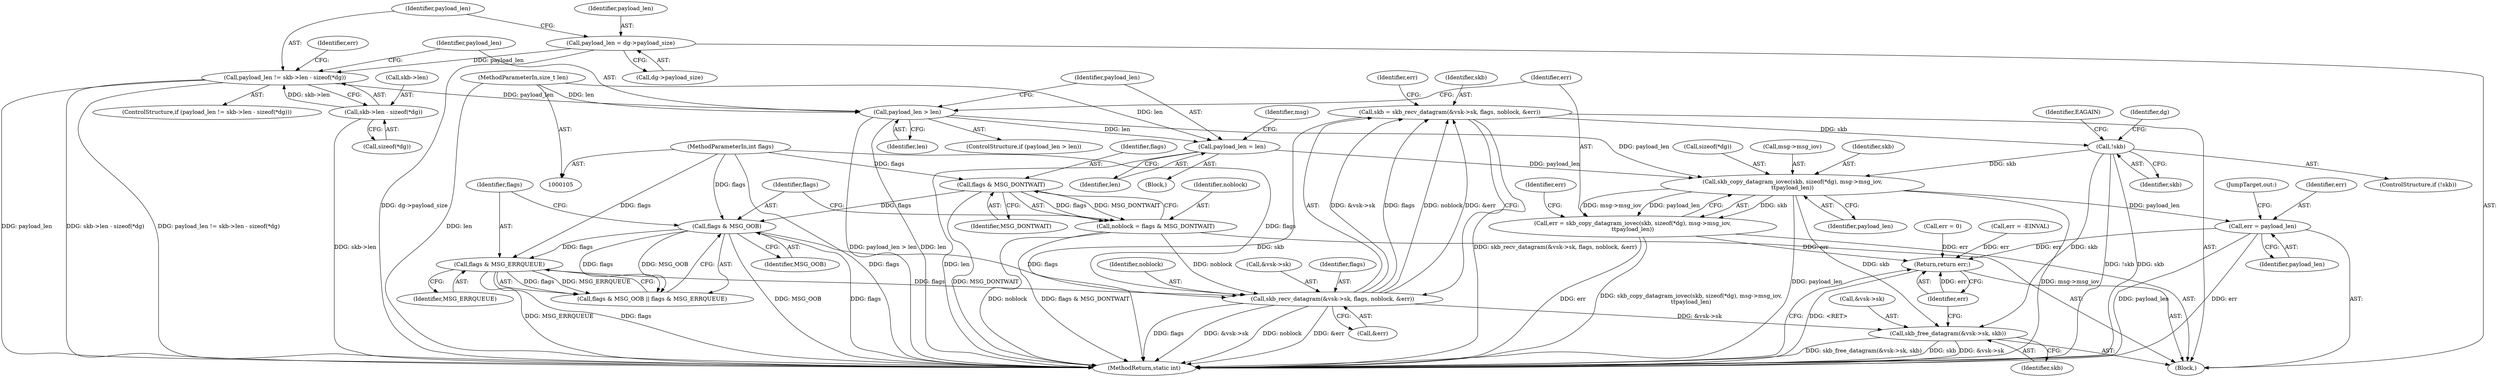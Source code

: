 digraph "0_linux_f3d3342602f8bcbf37d7c46641cb9bca7618eb1c_38@API" {
"1000204" [label="(Call,skb_copy_datagram_iovec(skb, sizeof(*dg), msg->msg_iov,\n\t\tpayload_len))"];
"1000152" [label="(Call,!skb)"];
"1000136" [label="(Call,skb = skb_recv_datagram(&vsk->sk, flags, noblock, &err))"];
"1000138" [label="(Call,skb_recv_datagram(&vsk->sk, flags, noblock, &err))"];
"1000124" [label="(Call,flags & MSG_OOB)"];
"1000119" [label="(Call,flags & MSG_DONTWAIT)"];
"1000110" [label="(MethodParameterIn,int flags)"];
"1000127" [label="(Call,flags & MSG_ERRQUEUE)"];
"1000117" [label="(Call,noblock = flags & MSG_DONTWAIT)"];
"1000194" [label="(Call,payload_len = len)"];
"1000190" [label="(Call,payload_len > len)"];
"1000174" [label="(Call,payload_len != skb->len - sizeof(*dg))"];
"1000168" [label="(Call,payload_len = dg->payload_size)"];
"1000176" [label="(Call,skb->len - sizeof(*dg))"];
"1000109" [label="(MethodParameterIn,size_t len)"];
"1000202" [label="(Call,err = skb_copy_datagram_iovec(skb, sizeof(*dg), msg->msg_iov,\n\t\tpayload_len))"];
"1000258" [label="(Return,return err;)"];
"1000248" [label="(Call,err = payload_len)"];
"1000252" [label="(Call,skb_free_datagram(&vsk->sk, skb))"];
"1000128" [label="(Identifier,flags)"];
"1000175" [label="(Identifier,payload_len)"];
"1000109" [label="(MethodParameterIn,size_t len)"];
"1000250" [label="(Identifier,payload_len)"];
"1000260" [label="(MethodReturn,static int)"];
"1000139" [label="(Call,&vsk->sk)"];
"1000126" [label="(Identifier,MSG_OOB)"];
"1000193" [label="(Block,)"];
"1000177" [label="(Call,skb->len)"];
"1000127" [label="(Call,flags & MSG_ERRQUEUE)"];
"1000136" [label="(Call,skb = skb_recv_datagram(&vsk->sk, flags, noblock, &err))"];
"1000138" [label="(Call,skb_recv_datagram(&vsk->sk, flags, noblock, &err))"];
"1000110" [label="(MethodParameterIn,int flags)"];
"1000196" [label="(Identifier,len)"];
"1000118" [label="(Identifier,noblock)"];
"1000203" [label="(Identifier,err)"];
"1000156" [label="(Identifier,EAGAIN)"];
"1000111" [label="(Block,)"];
"1000137" [label="(Identifier,skb)"];
"1000145" [label="(Call,&err)"];
"1000121" [label="(Identifier,MSG_DONTWAIT)"];
"1000202" [label="(Call,err = skb_copy_datagram_iovec(skb, sizeof(*dg), msg->msg_iov,\n\t\tpayload_len))"];
"1000173" [label="(ControlStructure,if (payload_len != skb->len - sizeof(*dg)))"];
"1000119" [label="(Call,flags & MSG_DONTWAIT)"];
"1000123" [label="(Call,flags & MSG_OOB || flags & MSG_ERRQUEUE)"];
"1000184" [label="(Call,err = -EINVAL)"];
"1000206" [label="(Call,sizeof(*dg))"];
"1000209" [label="(Call,msg->msg_iov)"];
"1000120" [label="(Identifier,flags)"];
"1000191" [label="(Identifier,payload_len)"];
"1000259" [label="(Identifier,err)"];
"1000190" [label="(Call,payload_len > len)"];
"1000257" [label="(Identifier,skb)"];
"1000258" [label="(Return,return err;)"];
"1000251" [label="(JumpTarget,out:)"];
"1000148" [label="(Identifier,err)"];
"1000212" [label="(Identifier,payload_len)"];
"1000117" [label="(Call,noblock = flags & MSG_DONTWAIT)"];
"1000129" [label="(Identifier,MSG_ERRQUEUE)"];
"1000152" [label="(Call,!skb)"];
"1000174" [label="(Call,payload_len != skb->len - sizeof(*dg))"];
"1000153" [label="(Identifier,skb)"];
"1000176" [label="(Call,skb->len - sizeof(*dg))"];
"1000170" [label="(Call,dg->payload_size)"];
"1000253" [label="(Call,&vsk->sk)"];
"1000248" [label="(Call,err = payload_len)"];
"1000189" [label="(ControlStructure,if (payload_len > len))"];
"1000151" [label="(ControlStructure,if (!skb))"];
"1000214" [label="(Identifier,err)"];
"1000195" [label="(Identifier,payload_len)"];
"1000205" [label="(Identifier,skb)"];
"1000158" [label="(Identifier,dg)"];
"1000143" [label="(Identifier,flags)"];
"1000199" [label="(Identifier,msg)"];
"1000168" [label="(Call,payload_len = dg->payload_size)"];
"1000249" [label="(Identifier,err)"];
"1000180" [label="(Call,sizeof(*dg))"];
"1000192" [label="(Identifier,len)"];
"1000124" [label="(Call,flags & MSG_OOB)"];
"1000125" [label="(Identifier,flags)"];
"1000185" [label="(Identifier,err)"];
"1000133" [label="(Call,err = 0)"];
"1000204" [label="(Call,skb_copy_datagram_iovec(skb, sizeof(*dg), msg->msg_iov,\n\t\tpayload_len))"];
"1000169" [label="(Identifier,payload_len)"];
"1000252" [label="(Call,skb_free_datagram(&vsk->sk, skb))"];
"1000194" [label="(Call,payload_len = len)"];
"1000144" [label="(Identifier,noblock)"];
"1000204" -> "1000202"  [label="AST: "];
"1000204" -> "1000212"  [label="CFG: "];
"1000205" -> "1000204"  [label="AST: "];
"1000206" -> "1000204"  [label="AST: "];
"1000209" -> "1000204"  [label="AST: "];
"1000212" -> "1000204"  [label="AST: "];
"1000202" -> "1000204"  [label="CFG: "];
"1000204" -> "1000260"  [label="DDG: payload_len"];
"1000204" -> "1000260"  [label="DDG: msg->msg_iov"];
"1000204" -> "1000202"  [label="DDG: skb"];
"1000204" -> "1000202"  [label="DDG: msg->msg_iov"];
"1000204" -> "1000202"  [label="DDG: payload_len"];
"1000152" -> "1000204"  [label="DDG: skb"];
"1000194" -> "1000204"  [label="DDG: payload_len"];
"1000190" -> "1000204"  [label="DDG: payload_len"];
"1000204" -> "1000248"  [label="DDG: payload_len"];
"1000204" -> "1000252"  [label="DDG: skb"];
"1000152" -> "1000151"  [label="AST: "];
"1000152" -> "1000153"  [label="CFG: "];
"1000153" -> "1000152"  [label="AST: "];
"1000156" -> "1000152"  [label="CFG: "];
"1000158" -> "1000152"  [label="CFG: "];
"1000152" -> "1000260"  [label="DDG: !skb"];
"1000152" -> "1000260"  [label="DDG: skb"];
"1000136" -> "1000152"  [label="DDG: skb"];
"1000152" -> "1000252"  [label="DDG: skb"];
"1000136" -> "1000111"  [label="AST: "];
"1000136" -> "1000138"  [label="CFG: "];
"1000137" -> "1000136"  [label="AST: "];
"1000138" -> "1000136"  [label="AST: "];
"1000148" -> "1000136"  [label="CFG: "];
"1000136" -> "1000260"  [label="DDG: skb_recv_datagram(&vsk->sk, flags, noblock, &err)"];
"1000136" -> "1000260"  [label="DDG: skb"];
"1000138" -> "1000136"  [label="DDG: &vsk->sk"];
"1000138" -> "1000136"  [label="DDG: flags"];
"1000138" -> "1000136"  [label="DDG: noblock"];
"1000138" -> "1000136"  [label="DDG: &err"];
"1000138" -> "1000145"  [label="CFG: "];
"1000139" -> "1000138"  [label="AST: "];
"1000143" -> "1000138"  [label="AST: "];
"1000144" -> "1000138"  [label="AST: "];
"1000145" -> "1000138"  [label="AST: "];
"1000138" -> "1000260"  [label="DDG: &vsk->sk"];
"1000138" -> "1000260"  [label="DDG: noblock"];
"1000138" -> "1000260"  [label="DDG: &err"];
"1000138" -> "1000260"  [label="DDG: flags"];
"1000124" -> "1000138"  [label="DDG: flags"];
"1000127" -> "1000138"  [label="DDG: flags"];
"1000110" -> "1000138"  [label="DDG: flags"];
"1000117" -> "1000138"  [label="DDG: noblock"];
"1000138" -> "1000252"  [label="DDG: &vsk->sk"];
"1000124" -> "1000123"  [label="AST: "];
"1000124" -> "1000126"  [label="CFG: "];
"1000125" -> "1000124"  [label="AST: "];
"1000126" -> "1000124"  [label="AST: "];
"1000128" -> "1000124"  [label="CFG: "];
"1000123" -> "1000124"  [label="CFG: "];
"1000124" -> "1000260"  [label="DDG: MSG_OOB"];
"1000124" -> "1000260"  [label="DDG: flags"];
"1000124" -> "1000123"  [label="DDG: flags"];
"1000124" -> "1000123"  [label="DDG: MSG_OOB"];
"1000119" -> "1000124"  [label="DDG: flags"];
"1000110" -> "1000124"  [label="DDG: flags"];
"1000124" -> "1000127"  [label="DDG: flags"];
"1000119" -> "1000117"  [label="AST: "];
"1000119" -> "1000121"  [label="CFG: "];
"1000120" -> "1000119"  [label="AST: "];
"1000121" -> "1000119"  [label="AST: "];
"1000117" -> "1000119"  [label="CFG: "];
"1000119" -> "1000260"  [label="DDG: MSG_DONTWAIT"];
"1000119" -> "1000117"  [label="DDG: flags"];
"1000119" -> "1000117"  [label="DDG: MSG_DONTWAIT"];
"1000110" -> "1000119"  [label="DDG: flags"];
"1000110" -> "1000105"  [label="AST: "];
"1000110" -> "1000260"  [label="DDG: flags"];
"1000110" -> "1000127"  [label="DDG: flags"];
"1000127" -> "1000123"  [label="AST: "];
"1000127" -> "1000129"  [label="CFG: "];
"1000128" -> "1000127"  [label="AST: "];
"1000129" -> "1000127"  [label="AST: "];
"1000123" -> "1000127"  [label="CFG: "];
"1000127" -> "1000260"  [label="DDG: MSG_ERRQUEUE"];
"1000127" -> "1000260"  [label="DDG: flags"];
"1000127" -> "1000123"  [label="DDG: flags"];
"1000127" -> "1000123"  [label="DDG: MSG_ERRQUEUE"];
"1000117" -> "1000111"  [label="AST: "];
"1000118" -> "1000117"  [label="AST: "];
"1000125" -> "1000117"  [label="CFG: "];
"1000117" -> "1000260"  [label="DDG: noblock"];
"1000117" -> "1000260"  [label="DDG: flags & MSG_DONTWAIT"];
"1000194" -> "1000193"  [label="AST: "];
"1000194" -> "1000196"  [label="CFG: "];
"1000195" -> "1000194"  [label="AST: "];
"1000196" -> "1000194"  [label="AST: "];
"1000199" -> "1000194"  [label="CFG: "];
"1000194" -> "1000260"  [label="DDG: len"];
"1000190" -> "1000194"  [label="DDG: len"];
"1000109" -> "1000194"  [label="DDG: len"];
"1000190" -> "1000189"  [label="AST: "];
"1000190" -> "1000192"  [label="CFG: "];
"1000191" -> "1000190"  [label="AST: "];
"1000192" -> "1000190"  [label="AST: "];
"1000195" -> "1000190"  [label="CFG: "];
"1000203" -> "1000190"  [label="CFG: "];
"1000190" -> "1000260"  [label="DDG: payload_len > len"];
"1000190" -> "1000260"  [label="DDG: len"];
"1000174" -> "1000190"  [label="DDG: payload_len"];
"1000109" -> "1000190"  [label="DDG: len"];
"1000174" -> "1000173"  [label="AST: "];
"1000174" -> "1000176"  [label="CFG: "];
"1000175" -> "1000174"  [label="AST: "];
"1000176" -> "1000174"  [label="AST: "];
"1000185" -> "1000174"  [label="CFG: "];
"1000191" -> "1000174"  [label="CFG: "];
"1000174" -> "1000260"  [label="DDG: skb->len - sizeof(*dg)"];
"1000174" -> "1000260"  [label="DDG: payload_len != skb->len - sizeof(*dg)"];
"1000174" -> "1000260"  [label="DDG: payload_len"];
"1000168" -> "1000174"  [label="DDG: payload_len"];
"1000176" -> "1000174"  [label="DDG: skb->len"];
"1000168" -> "1000111"  [label="AST: "];
"1000168" -> "1000170"  [label="CFG: "];
"1000169" -> "1000168"  [label="AST: "];
"1000170" -> "1000168"  [label="AST: "];
"1000175" -> "1000168"  [label="CFG: "];
"1000168" -> "1000260"  [label="DDG: dg->payload_size"];
"1000176" -> "1000180"  [label="CFG: "];
"1000177" -> "1000176"  [label="AST: "];
"1000180" -> "1000176"  [label="AST: "];
"1000176" -> "1000260"  [label="DDG: skb->len"];
"1000109" -> "1000105"  [label="AST: "];
"1000109" -> "1000260"  [label="DDG: len"];
"1000202" -> "1000111"  [label="AST: "];
"1000203" -> "1000202"  [label="AST: "];
"1000214" -> "1000202"  [label="CFG: "];
"1000202" -> "1000260"  [label="DDG: err"];
"1000202" -> "1000260"  [label="DDG: skb_copy_datagram_iovec(skb, sizeof(*dg), msg->msg_iov,\n\t\tpayload_len)"];
"1000202" -> "1000258"  [label="DDG: err"];
"1000258" -> "1000111"  [label="AST: "];
"1000258" -> "1000259"  [label="CFG: "];
"1000259" -> "1000258"  [label="AST: "];
"1000260" -> "1000258"  [label="CFG: "];
"1000258" -> "1000260"  [label="DDG: <RET>"];
"1000259" -> "1000258"  [label="DDG: err"];
"1000184" -> "1000258"  [label="DDG: err"];
"1000133" -> "1000258"  [label="DDG: err"];
"1000248" -> "1000258"  [label="DDG: err"];
"1000248" -> "1000111"  [label="AST: "];
"1000248" -> "1000250"  [label="CFG: "];
"1000249" -> "1000248"  [label="AST: "];
"1000250" -> "1000248"  [label="AST: "];
"1000251" -> "1000248"  [label="CFG: "];
"1000248" -> "1000260"  [label="DDG: payload_len"];
"1000248" -> "1000260"  [label="DDG: err"];
"1000252" -> "1000111"  [label="AST: "];
"1000252" -> "1000257"  [label="CFG: "];
"1000253" -> "1000252"  [label="AST: "];
"1000257" -> "1000252"  [label="AST: "];
"1000259" -> "1000252"  [label="CFG: "];
"1000252" -> "1000260"  [label="DDG: &vsk->sk"];
"1000252" -> "1000260"  [label="DDG: skb_free_datagram(&vsk->sk, skb)"];
"1000252" -> "1000260"  [label="DDG: skb"];
}

